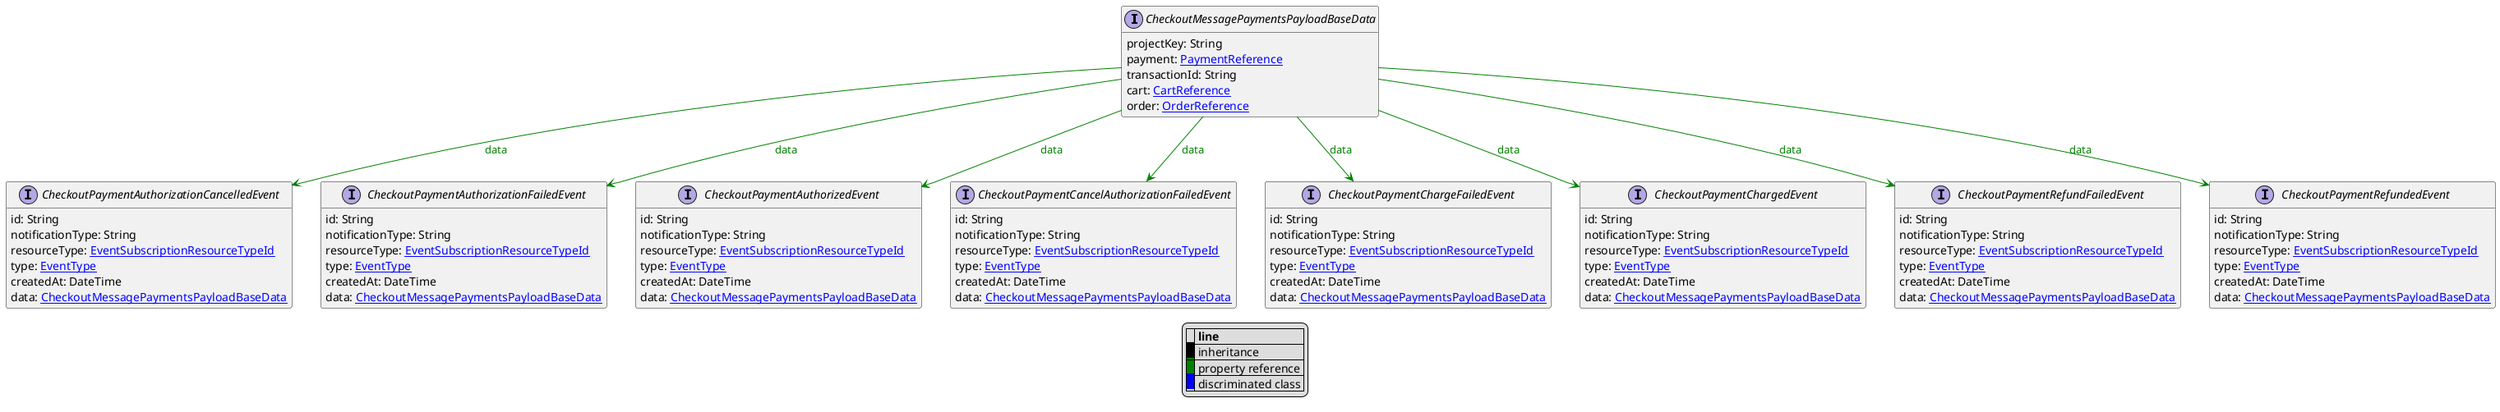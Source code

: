 @startuml

hide empty fields
hide empty methods
legend
|= |= line |
|<back:black>   </back>| inheritance |
|<back:green>   </back>| property reference |
|<back:blue>   </back>| discriminated class |
endlegend
interface CheckoutMessagePaymentsPayloadBaseData [[CheckoutMessagePaymentsPayloadBaseData.svg]]  {
    projectKey: String
    payment: [[PaymentReference.svg PaymentReference]]
    transactionId: String
    cart: [[CartReference.svg CartReference]]
    order: [[OrderReference.svg OrderReference]]
}



interface CheckoutPaymentAuthorizationCancelledEvent [[CheckoutPaymentAuthorizationCancelledEvent.svg]]  {
    id: String
    notificationType: String
    resourceType: [[EventSubscriptionResourceTypeId.svg EventSubscriptionResourceTypeId]]
    type: [[EventType.svg EventType]]
    createdAt: DateTime
    data: [[CheckoutMessagePaymentsPayloadBaseData.svg CheckoutMessagePaymentsPayloadBaseData]]
}
interface CheckoutPaymentAuthorizationFailedEvent [[CheckoutPaymentAuthorizationFailedEvent.svg]]  {
    id: String
    notificationType: String
    resourceType: [[EventSubscriptionResourceTypeId.svg EventSubscriptionResourceTypeId]]
    type: [[EventType.svg EventType]]
    createdAt: DateTime
    data: [[CheckoutMessagePaymentsPayloadBaseData.svg CheckoutMessagePaymentsPayloadBaseData]]
}
interface CheckoutPaymentAuthorizedEvent [[CheckoutPaymentAuthorizedEvent.svg]]  {
    id: String
    notificationType: String
    resourceType: [[EventSubscriptionResourceTypeId.svg EventSubscriptionResourceTypeId]]
    type: [[EventType.svg EventType]]
    createdAt: DateTime
    data: [[CheckoutMessagePaymentsPayloadBaseData.svg CheckoutMessagePaymentsPayloadBaseData]]
}
interface CheckoutPaymentCancelAuthorizationFailedEvent [[CheckoutPaymentCancelAuthorizationFailedEvent.svg]]  {
    id: String
    notificationType: String
    resourceType: [[EventSubscriptionResourceTypeId.svg EventSubscriptionResourceTypeId]]
    type: [[EventType.svg EventType]]
    createdAt: DateTime
    data: [[CheckoutMessagePaymentsPayloadBaseData.svg CheckoutMessagePaymentsPayloadBaseData]]
}
interface CheckoutPaymentChargeFailedEvent [[CheckoutPaymentChargeFailedEvent.svg]]  {
    id: String
    notificationType: String
    resourceType: [[EventSubscriptionResourceTypeId.svg EventSubscriptionResourceTypeId]]
    type: [[EventType.svg EventType]]
    createdAt: DateTime
    data: [[CheckoutMessagePaymentsPayloadBaseData.svg CheckoutMessagePaymentsPayloadBaseData]]
}
interface CheckoutPaymentChargedEvent [[CheckoutPaymentChargedEvent.svg]]  {
    id: String
    notificationType: String
    resourceType: [[EventSubscriptionResourceTypeId.svg EventSubscriptionResourceTypeId]]
    type: [[EventType.svg EventType]]
    createdAt: DateTime
    data: [[CheckoutMessagePaymentsPayloadBaseData.svg CheckoutMessagePaymentsPayloadBaseData]]
}
interface CheckoutPaymentRefundFailedEvent [[CheckoutPaymentRefundFailedEvent.svg]]  {
    id: String
    notificationType: String
    resourceType: [[EventSubscriptionResourceTypeId.svg EventSubscriptionResourceTypeId]]
    type: [[EventType.svg EventType]]
    createdAt: DateTime
    data: [[CheckoutMessagePaymentsPayloadBaseData.svg CheckoutMessagePaymentsPayloadBaseData]]
}
interface CheckoutPaymentRefundedEvent [[CheckoutPaymentRefundedEvent.svg]]  {
    id: String
    notificationType: String
    resourceType: [[EventSubscriptionResourceTypeId.svg EventSubscriptionResourceTypeId]]
    type: [[EventType.svg EventType]]
    createdAt: DateTime
    data: [[CheckoutMessagePaymentsPayloadBaseData.svg CheckoutMessagePaymentsPayloadBaseData]]
}

CheckoutMessagePaymentsPayloadBaseData --> CheckoutPaymentAuthorizationCancelledEvent #green;text:green : "data"
CheckoutMessagePaymentsPayloadBaseData --> CheckoutPaymentAuthorizationFailedEvent #green;text:green : "data"
CheckoutMessagePaymentsPayloadBaseData --> CheckoutPaymentAuthorizedEvent #green;text:green : "data"
CheckoutMessagePaymentsPayloadBaseData --> CheckoutPaymentCancelAuthorizationFailedEvent #green;text:green : "data"
CheckoutMessagePaymentsPayloadBaseData --> CheckoutPaymentChargeFailedEvent #green;text:green : "data"
CheckoutMessagePaymentsPayloadBaseData --> CheckoutPaymentChargedEvent #green;text:green : "data"
CheckoutMessagePaymentsPayloadBaseData --> CheckoutPaymentRefundFailedEvent #green;text:green : "data"
CheckoutMessagePaymentsPayloadBaseData --> CheckoutPaymentRefundedEvent #green;text:green : "data"
@enduml
